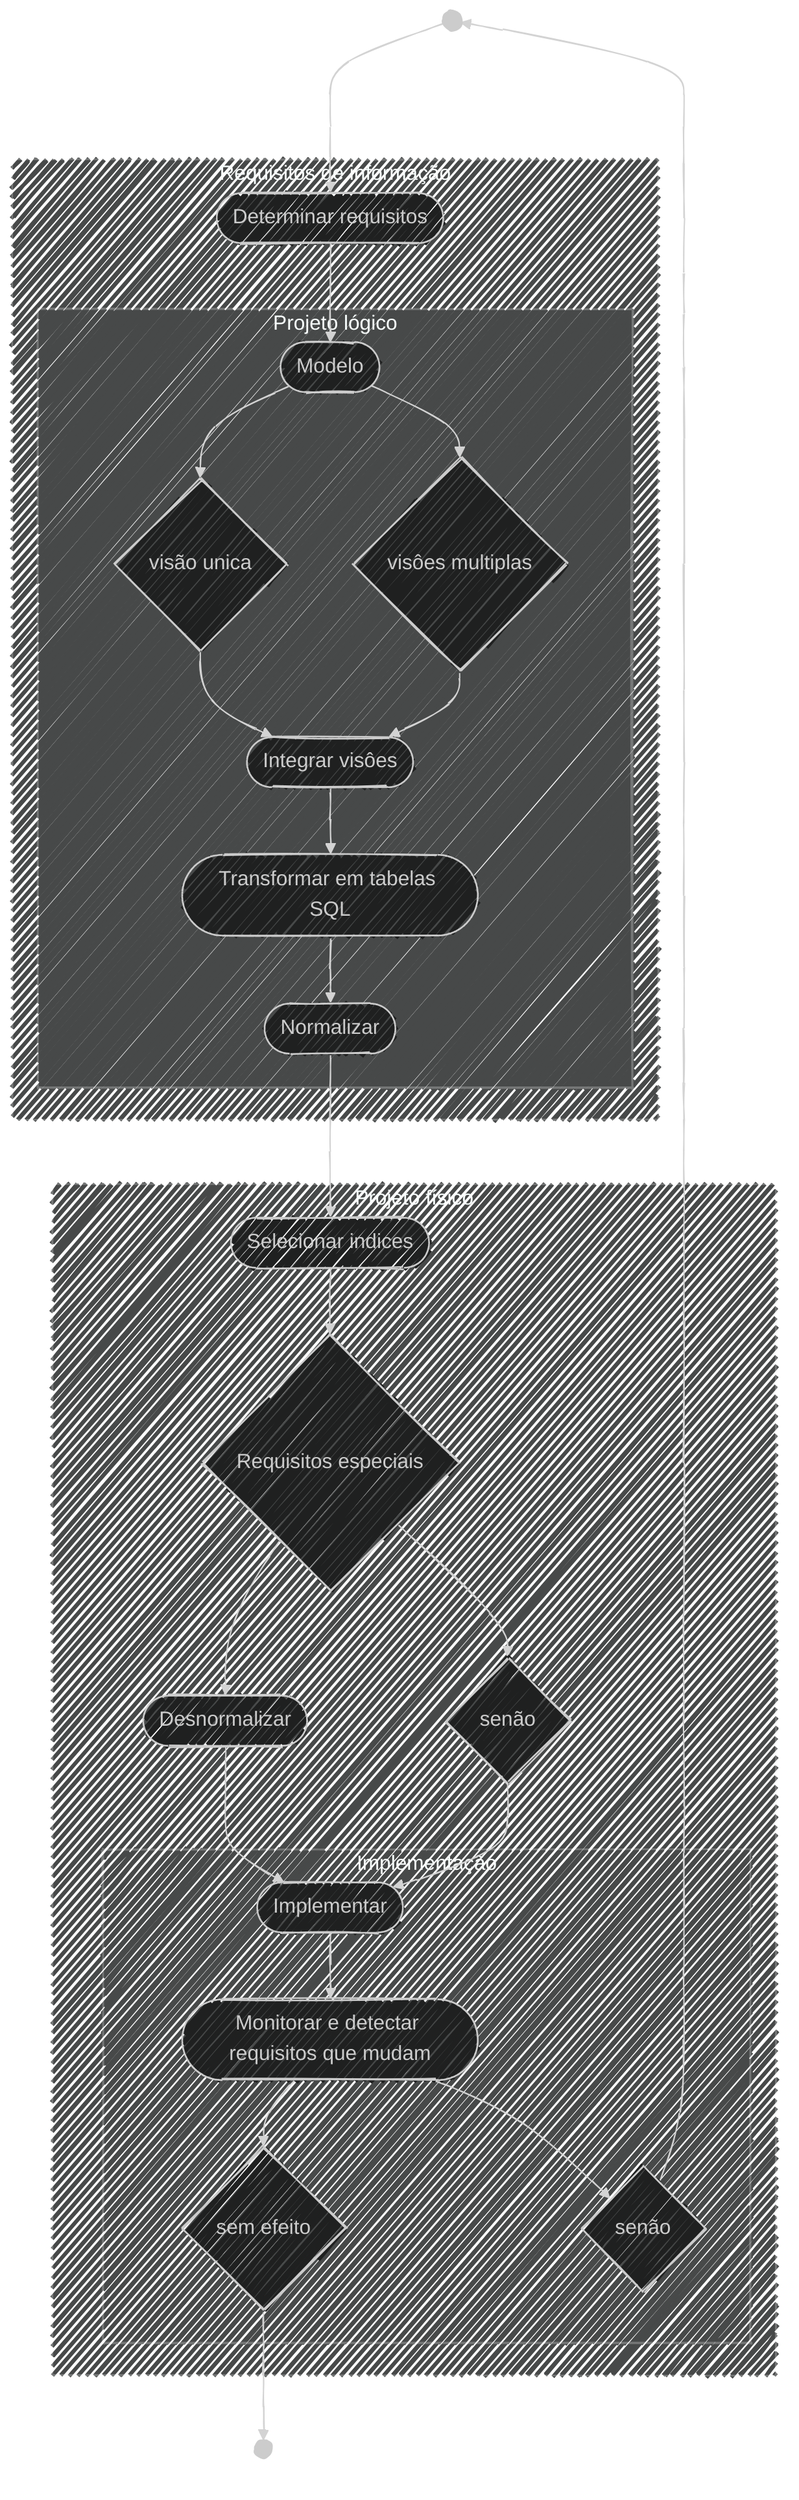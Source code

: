 ---
config:
    theme: dark
    look: handDrawn
    title: O ciclo de vida do banco de dados
---
flowchart TD
    inicio@{shape: f-circ}
    subgraph Requisitos de informação
    determinar-requisitos@{shape: stadium, label: "Determinar requisitos"}

    subgraph Projeto lógico
    modelo@{shape: stadium, label: "Modelo"}
    visao-unica@{shape: diamond, label: "visão unica"}
    visoes-multiplas@{shape: diamond, label: "visôes multiplas"}
    integrar-visoes@{shape: stadium, label: "Integrar visôes"}
    transformar-tabelas-sql@{shape: stadium, label: "Transformar em tabelas SQL"}
    normalizar@{shape: stadium, label: "Normalizar"}
    end    
    end

    subgraph Projeto físico
    selecionar-indices@{shape: stadium, label: "Selecionar indices"}
    requisitos-especiais-sim@{shape: diamond, label: "Requisitos especiais"}
    requisitos-especiais-nao@{shape: diamond, label: "senão"}
    desnormalizar@{shape: stadium, label: "Desnormalizar"}

    subgraph Implementação
    implementar@{shape: stadium, label: "Implementar"}
    monitorar-requisitos@{shape: stadium, label: "Monitorar e detectar requisitos que mudam"}
    requisitos-mudaram@{shape: diamond, label: "senão"}
    requisitos-nao-mudaram@{shape: diamond, label: "sem efeito"}
    end
    end
    fim@{shape: f-circ, label: "fim"}

    %% requisitos de informação %%
    inicio ---> determinar-requisitos
    determinar-requisitos --> modelo

    %% projeto lógico %%
    modelo --> visao-unica
    modelo --> visoes-multiplas
    visao-unica --> integrar-visoes
    visoes-multiplas --> integrar-visoes
    integrar-visoes --> transformar-tabelas-sql
    transformar-tabelas-sql --> normalizar

    %% projeto físico %%
    normalizar --> selecionar-indices
    selecionar-indices --> requisitos-especiais-sim
    requisitos-especiais-sim --> desnormalizar
    requisitos-especiais-sim --> requisitos-especiais-nao

    %% implementacao %%
    requisitos-especiais-nao --> implementar
    desnormalizar --> implementar
    implementar --> monitorar-requisitos
    monitorar-requisitos --> requisitos-nao-mudaram
    monitorar-requisitos --> requisitos-mudaram
    requisitos-mudaram --> inicio
    requisitos-nao-mudaram --> fim
